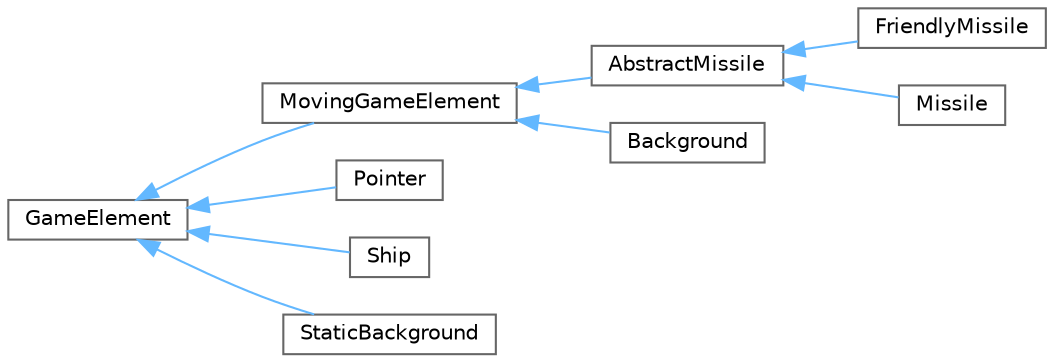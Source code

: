 digraph "Graphical Class Hierarchy"
{
 // LATEX_PDF_SIZE
  bgcolor="transparent";
  edge [fontname=Helvetica,fontsize=10,labelfontname=Helvetica,labelfontsize=10];
  node [fontname=Helvetica,fontsize=10,shape=box,height=0.2,width=0.4];
  rankdir="LR";
  Node0 [id="Node000000",label="GameElement",height=0.2,width=0.4,color="grey40", fillcolor="white", style="filled",URL="$class_game_element.html",tooltip="Base class for all game elements."];
  Node0 -> Node1 [id="edge1_Node000000_Node000001",dir="back",color="steelblue1",style="solid",tooltip=" "];
  Node1 [id="Node000001",label="MovingGameElement",height=0.2,width=0.4,color="grey40", fillcolor="white", style="filled",URL="$class_moving_game_element.html",tooltip="Derived class for moving game elements."];
  Node1 -> Node2 [id="edge2_Node000001_Node000002",dir="back",color="steelblue1",style="solid",tooltip=" "];
  Node2 [id="Node000002",label="AbstractMissile",height=0.2,width=0.4,color="grey40", fillcolor="white", style="filled",URL="$class_abstract_missile.html",tooltip="Abstract base class for all missile types in the game."];
  Node2 -> Node3 [id="edge3_Node000002_Node000003",dir="back",color="steelblue1",style="solid",tooltip=" "];
  Node3 [id="Node000003",label="FriendlyMissile",height=0.2,width=0.4,color="grey40", fillcolor="white", style="filled",URL="$class_friendly_missile.html",tooltip="Represents a missile fired by the player's ship."];
  Node2 -> Node4 [id="edge4_Node000002_Node000004",dir="back",color="steelblue1",style="solid",tooltip=" "];
  Node4 [id="Node000004",label="Missile",height=0.2,width=0.4,color="grey40", fillcolor="white", style="filled",URL="$class_missile.html",tooltip="Represents a missile in the game."];
  Node1 -> Node5 [id="edge5_Node000001_Node000005",dir="back",color="steelblue1",style="solid",tooltip=" "];
  Node5 [id="Node000005",label="Background",height=0.2,width=0.4,color="grey40", fillcolor="white", style="filled",URL="$class_background.html",tooltip="Represents the background of the game, including end game and win game screens."];
  Node0 -> Node6 [id="edge6_Node000000_Node000006",dir="back",color="steelblue1",style="solid",tooltip=" "];
  Node6 [id="Node000006",label="Pointer",height=0.2,width=0.4,color="grey40", fillcolor="white", style="filled",URL="$class_pointer.html",tooltip="Manages the selection pointer in the game."];
  Node0 -> Node7 [id="edge7_Node000000_Node000007",dir="back",color="steelblue1",style="solid",tooltip=" "];
  Node7 [id="Node000007",label="Ship",height=0.2,width=0.4,color="grey40", fillcolor="white", style="filled",URL="$class_ship.html",tooltip="Represents a ship in the game, derived from GameElement."];
  Node0 -> Node8 [id="edge8_Node000000_Node000008",dir="back",color="steelblue1",style="solid",tooltip=" "];
  Node8 [id="Node000008",label="StaticBackground",height=0.2,width=0.4,color="grey40", fillcolor="white", style="filled",URL="$class_static_background.html",tooltip="Represents a static background element in the game."];
}
